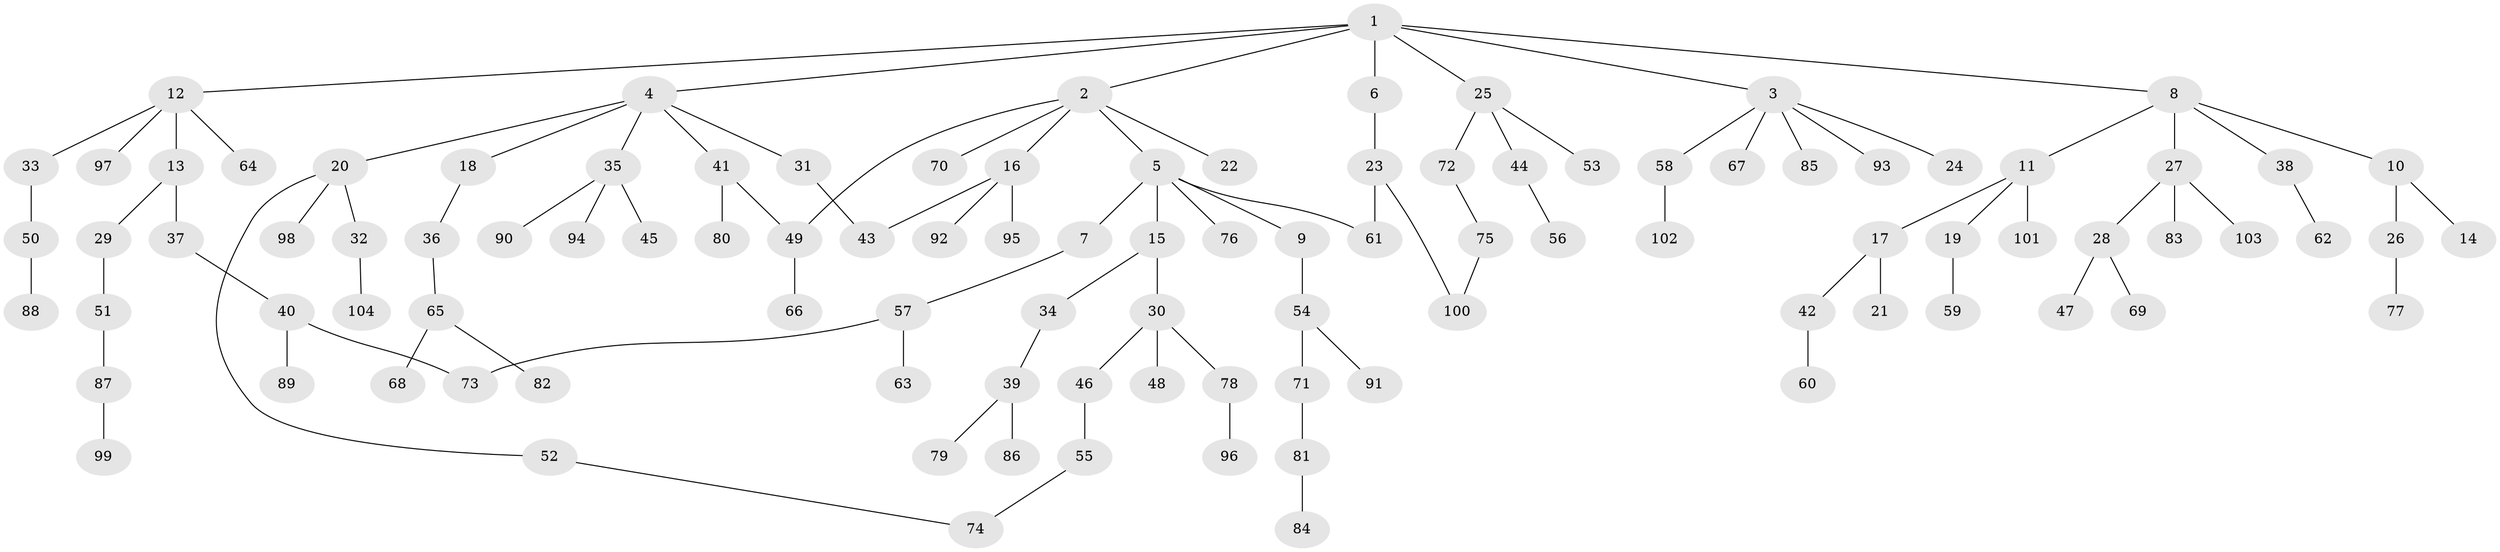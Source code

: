 // Generated by graph-tools (version 1.1) at 2025/34/03/09/25 02:34:33]
// undirected, 104 vertices, 109 edges
graph export_dot {
graph [start="1"]
  node [color=gray90,style=filled];
  1;
  2;
  3;
  4;
  5;
  6;
  7;
  8;
  9;
  10;
  11;
  12;
  13;
  14;
  15;
  16;
  17;
  18;
  19;
  20;
  21;
  22;
  23;
  24;
  25;
  26;
  27;
  28;
  29;
  30;
  31;
  32;
  33;
  34;
  35;
  36;
  37;
  38;
  39;
  40;
  41;
  42;
  43;
  44;
  45;
  46;
  47;
  48;
  49;
  50;
  51;
  52;
  53;
  54;
  55;
  56;
  57;
  58;
  59;
  60;
  61;
  62;
  63;
  64;
  65;
  66;
  67;
  68;
  69;
  70;
  71;
  72;
  73;
  74;
  75;
  76;
  77;
  78;
  79;
  80;
  81;
  82;
  83;
  84;
  85;
  86;
  87;
  88;
  89;
  90;
  91;
  92;
  93;
  94;
  95;
  96;
  97;
  98;
  99;
  100;
  101;
  102;
  103;
  104;
  1 -- 2;
  1 -- 3;
  1 -- 4;
  1 -- 6;
  1 -- 8;
  1 -- 12;
  1 -- 25;
  2 -- 5;
  2 -- 16;
  2 -- 22;
  2 -- 70;
  2 -- 49;
  3 -- 24;
  3 -- 58;
  3 -- 67;
  3 -- 85;
  3 -- 93;
  4 -- 18;
  4 -- 20;
  4 -- 31;
  4 -- 35;
  4 -- 41;
  5 -- 7;
  5 -- 9;
  5 -- 15;
  5 -- 61;
  5 -- 76;
  6 -- 23;
  7 -- 57;
  8 -- 10;
  8 -- 11;
  8 -- 27;
  8 -- 38;
  9 -- 54;
  10 -- 14;
  10 -- 26;
  11 -- 17;
  11 -- 19;
  11 -- 101;
  12 -- 13;
  12 -- 33;
  12 -- 64;
  12 -- 97;
  13 -- 29;
  13 -- 37;
  15 -- 30;
  15 -- 34;
  16 -- 92;
  16 -- 95;
  16 -- 43;
  17 -- 21;
  17 -- 42;
  18 -- 36;
  19 -- 59;
  20 -- 32;
  20 -- 52;
  20 -- 98;
  23 -- 100;
  23 -- 61;
  25 -- 44;
  25 -- 53;
  25 -- 72;
  26 -- 77;
  27 -- 28;
  27 -- 83;
  27 -- 103;
  28 -- 47;
  28 -- 69;
  29 -- 51;
  30 -- 46;
  30 -- 48;
  30 -- 78;
  31 -- 43;
  32 -- 104;
  33 -- 50;
  34 -- 39;
  35 -- 45;
  35 -- 90;
  35 -- 94;
  36 -- 65;
  37 -- 40;
  38 -- 62;
  39 -- 79;
  39 -- 86;
  40 -- 89;
  40 -- 73;
  41 -- 49;
  41 -- 80;
  42 -- 60;
  44 -- 56;
  46 -- 55;
  49 -- 66;
  50 -- 88;
  51 -- 87;
  52 -- 74;
  54 -- 71;
  54 -- 91;
  55 -- 74;
  57 -- 63;
  57 -- 73;
  58 -- 102;
  65 -- 68;
  65 -- 82;
  71 -- 81;
  72 -- 75;
  75 -- 100;
  78 -- 96;
  81 -- 84;
  87 -- 99;
}
